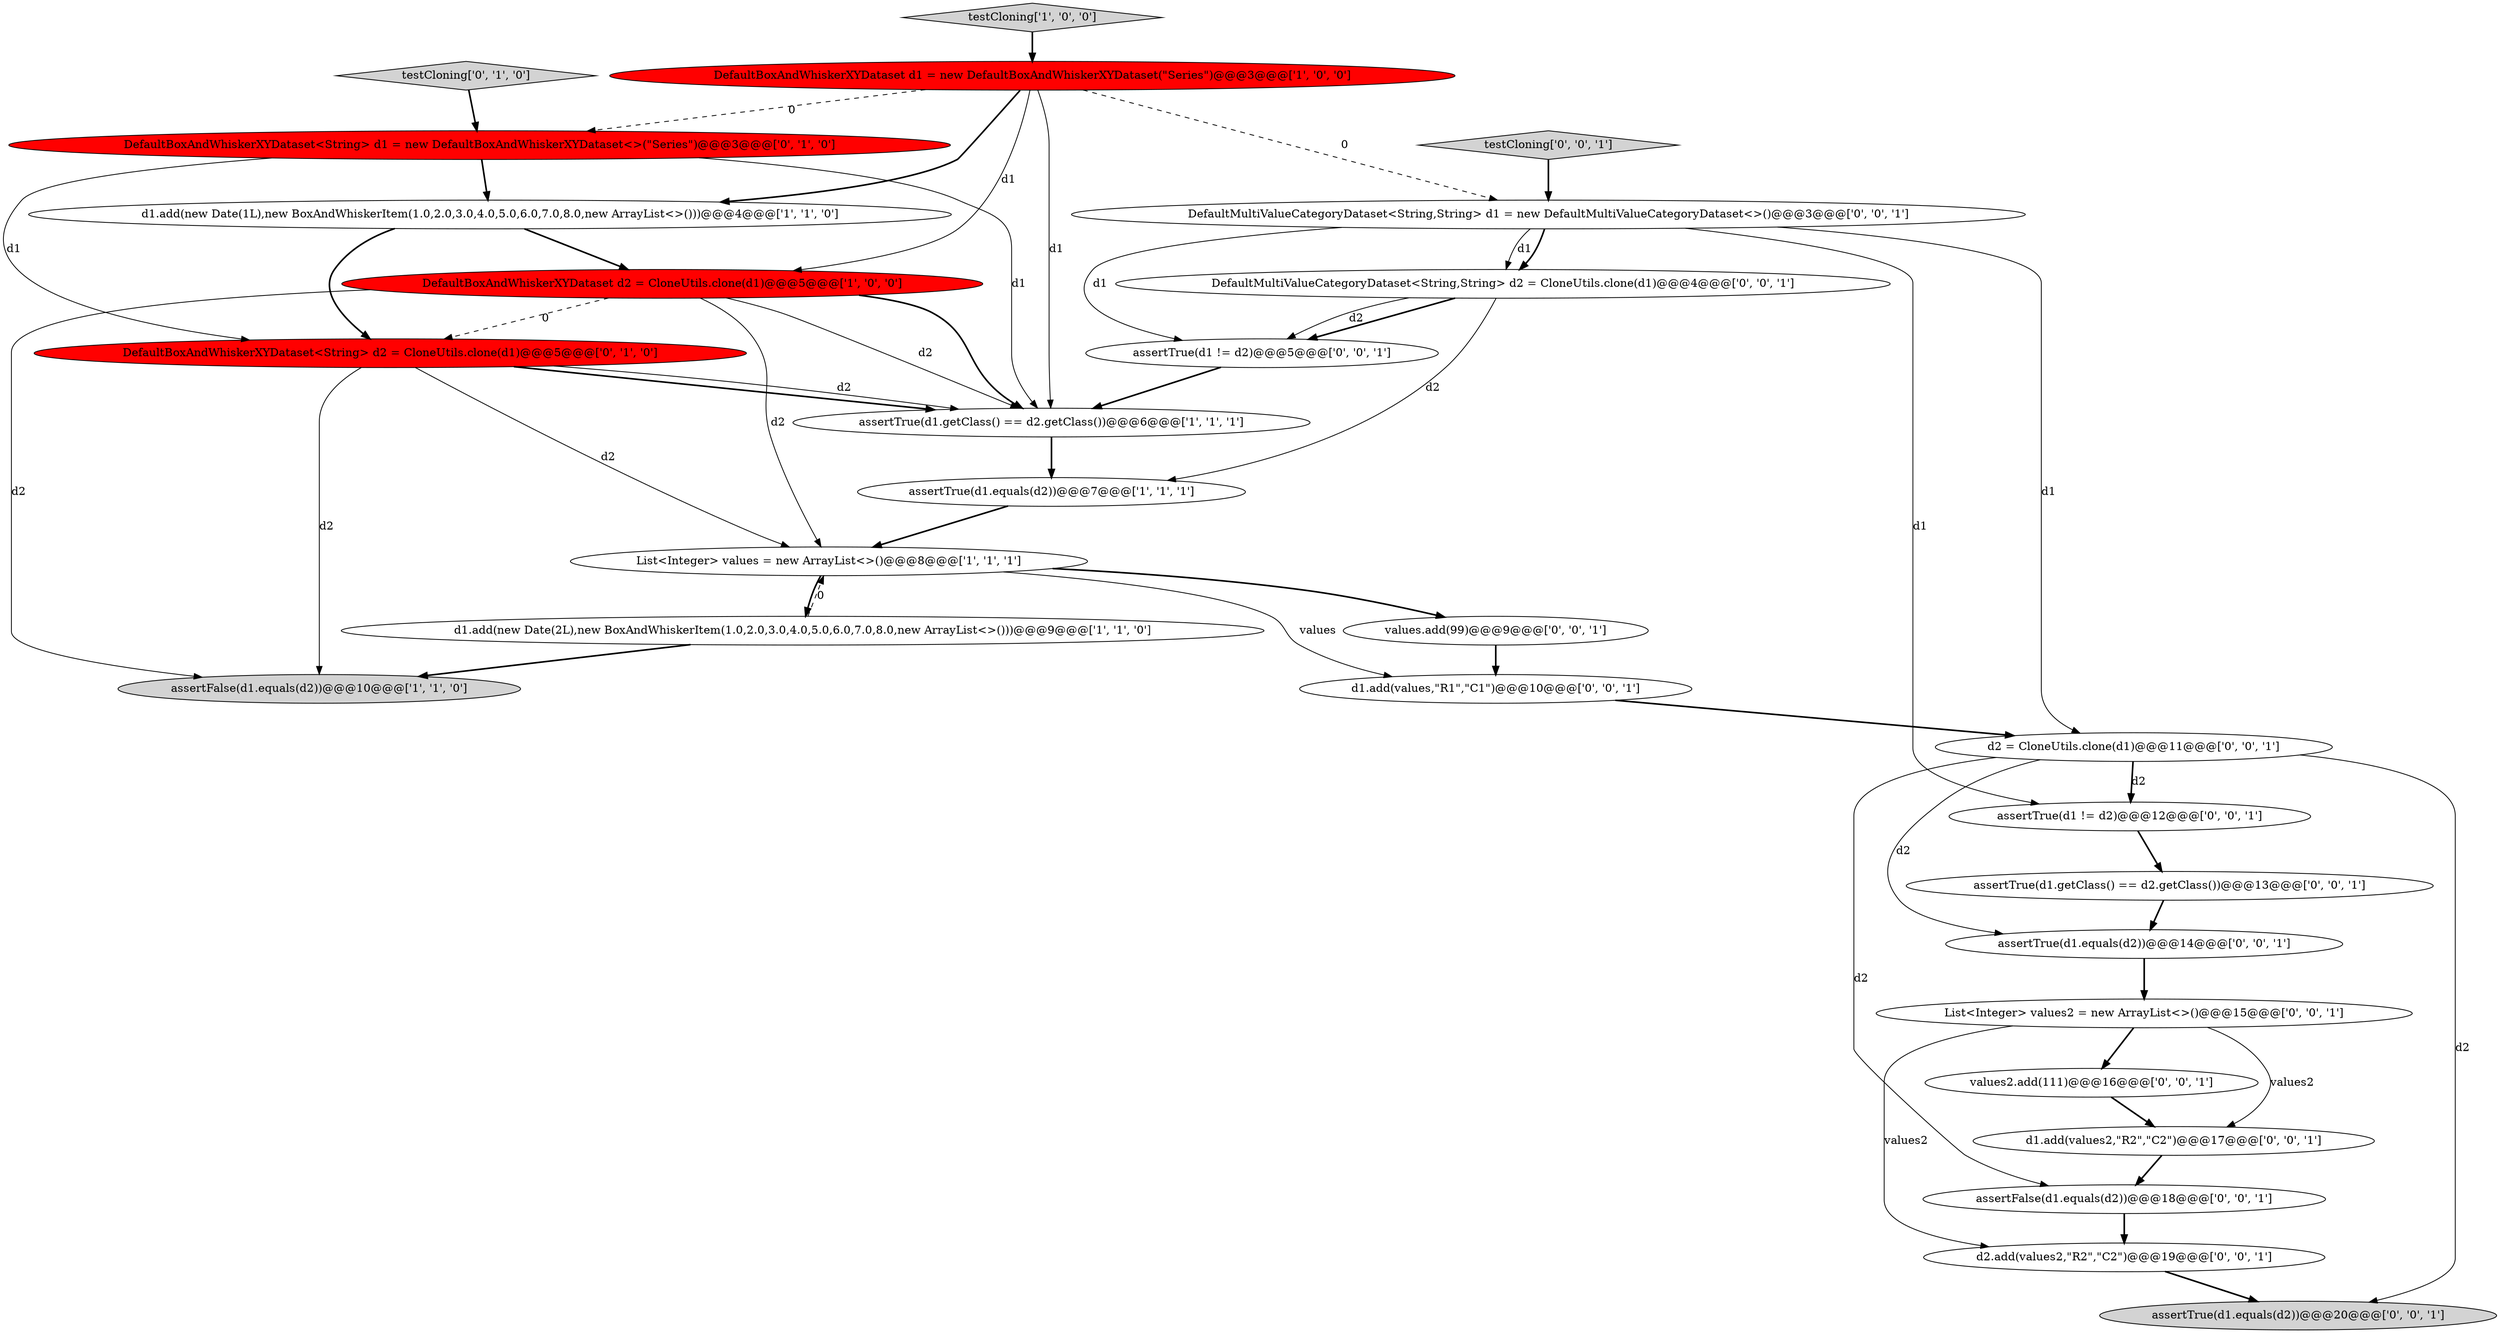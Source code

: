 digraph {
9 [style = filled, label = "DefaultBoxAndWhiskerXYDataset<String> d1 = new DefaultBoxAndWhiskerXYDataset<>(\"Series\")@@@3@@@['0', '1', '0']", fillcolor = red, shape = ellipse image = "AAA1AAABBB2BBB"];
6 [style = filled, label = "DefaultBoxAndWhiskerXYDataset d2 = CloneUtils.clone(d1)@@@5@@@['1', '0', '0']", fillcolor = red, shape = ellipse image = "AAA1AAABBB1BBB"];
7 [style = filled, label = "d1.add(new Date(1L),new BoxAndWhiskerItem(1.0,2.0,3.0,4.0,5.0,6.0,7.0,8.0,new ArrayList<>()))@@@4@@@['1', '1', '0']", fillcolor = white, shape = ellipse image = "AAA0AAABBB1BBB"];
24 [style = filled, label = "d2 = CloneUtils.clone(d1)@@@11@@@['0', '0', '1']", fillcolor = white, shape = ellipse image = "AAA0AAABBB3BBB"];
17 [style = filled, label = "values.add(99)@@@9@@@['0', '0', '1']", fillcolor = white, shape = ellipse image = "AAA0AAABBB3BBB"];
8 [style = filled, label = "DefaultBoxAndWhiskerXYDataset d1 = new DefaultBoxAndWhiskerXYDataset(\"Series\")@@@3@@@['1', '0', '0']", fillcolor = red, shape = ellipse image = "AAA1AAABBB1BBB"];
26 [style = filled, label = "values2.add(111)@@@16@@@['0', '0', '1']", fillcolor = white, shape = ellipse image = "AAA0AAABBB3BBB"];
10 [style = filled, label = "testCloning['0', '1', '0']", fillcolor = lightgray, shape = diamond image = "AAA0AAABBB2BBB"];
22 [style = filled, label = "DefaultMultiValueCategoryDataset<String,String> d2 = CloneUtils.clone(d1)@@@4@@@['0', '0', '1']", fillcolor = white, shape = ellipse image = "AAA0AAABBB3BBB"];
11 [style = filled, label = "DefaultBoxAndWhiskerXYDataset<String> d2 = CloneUtils.clone(d1)@@@5@@@['0', '1', '0']", fillcolor = red, shape = ellipse image = "AAA1AAABBB2BBB"];
27 [style = filled, label = "d1.add(values2,\"R2\",\"C2\")@@@17@@@['0', '0', '1']", fillcolor = white, shape = ellipse image = "AAA0AAABBB3BBB"];
13 [style = filled, label = "d1.add(values,\"R1\",\"C1\")@@@10@@@['0', '0', '1']", fillcolor = white, shape = ellipse image = "AAA0AAABBB3BBB"];
0 [style = filled, label = "assertTrue(d1.getClass() == d2.getClass())@@@6@@@['1', '1', '1']", fillcolor = white, shape = ellipse image = "AAA0AAABBB1BBB"];
12 [style = filled, label = "assertTrue(d1.equals(d2))@@@20@@@['0', '0', '1']", fillcolor = lightgray, shape = ellipse image = "AAA0AAABBB3BBB"];
3 [style = filled, label = "assertFalse(d1.equals(d2))@@@10@@@['1', '1', '0']", fillcolor = lightgray, shape = ellipse image = "AAA0AAABBB1BBB"];
4 [style = filled, label = "testCloning['1', '0', '0']", fillcolor = lightgray, shape = diamond image = "AAA0AAABBB1BBB"];
14 [style = filled, label = "assertTrue(d1.getClass() == d2.getClass())@@@13@@@['0', '0', '1']", fillcolor = white, shape = ellipse image = "AAA0AAABBB3BBB"];
23 [style = filled, label = "assertFalse(d1.equals(d2))@@@18@@@['0', '0', '1']", fillcolor = white, shape = ellipse image = "AAA0AAABBB3BBB"];
21 [style = filled, label = "testCloning['0', '0', '1']", fillcolor = lightgray, shape = diamond image = "AAA0AAABBB3BBB"];
5 [style = filled, label = "List<Integer> values = new ArrayList<>()@@@8@@@['1', '1', '1']", fillcolor = white, shape = ellipse image = "AAA0AAABBB1BBB"];
16 [style = filled, label = "assertTrue(d1.equals(d2))@@@14@@@['0', '0', '1']", fillcolor = white, shape = ellipse image = "AAA0AAABBB3BBB"];
18 [style = filled, label = "DefaultMultiValueCategoryDataset<String,String> d1 = new DefaultMultiValueCategoryDataset<>()@@@3@@@['0', '0', '1']", fillcolor = white, shape = ellipse image = "AAA0AAABBB3BBB"];
25 [style = filled, label = "assertTrue(d1 != d2)@@@5@@@['0', '0', '1']", fillcolor = white, shape = ellipse image = "AAA0AAABBB3BBB"];
19 [style = filled, label = "assertTrue(d1 != d2)@@@12@@@['0', '0', '1']", fillcolor = white, shape = ellipse image = "AAA0AAABBB3BBB"];
1 [style = filled, label = "assertTrue(d1.equals(d2))@@@7@@@['1', '1', '1']", fillcolor = white, shape = ellipse image = "AAA0AAABBB1BBB"];
15 [style = filled, label = "d2.add(values2,\"R2\",\"C2\")@@@19@@@['0', '0', '1']", fillcolor = white, shape = ellipse image = "AAA0AAABBB3BBB"];
20 [style = filled, label = "List<Integer> values2 = new ArrayList<>()@@@15@@@['0', '0', '1']", fillcolor = white, shape = ellipse image = "AAA0AAABBB3BBB"];
2 [style = filled, label = "d1.add(new Date(2L),new BoxAndWhiskerItem(1.0,2.0,3.0,4.0,5.0,6.0,7.0,8.0,new ArrayList<>()))@@@9@@@['1', '1', '0']", fillcolor = white, shape = ellipse image = "AAA0AAABBB1BBB"];
1->5 [style = bold, label=""];
25->0 [style = bold, label=""];
14->16 [style = bold, label=""];
22->25 [style = bold, label=""];
9->0 [style = solid, label="d1"];
7->11 [style = bold, label=""];
24->19 [style = solid, label="d2"];
24->19 [style = bold, label=""];
13->24 [style = bold, label=""];
20->26 [style = bold, label=""];
2->3 [style = bold, label=""];
5->13 [style = solid, label="values"];
6->11 [style = dashed, label="0"];
23->15 [style = bold, label=""];
6->5 [style = solid, label="d2"];
18->22 [style = solid, label="d1"];
11->3 [style = solid, label="d2"];
6->0 [style = bold, label=""];
9->7 [style = bold, label=""];
5->17 [style = bold, label=""];
21->18 [style = bold, label=""];
8->6 [style = solid, label="d1"];
8->7 [style = bold, label=""];
8->9 [style = dashed, label="0"];
20->15 [style = solid, label="values2"];
26->27 [style = bold, label=""];
5->2 [style = bold, label=""];
2->5 [style = dashed, label="0"];
11->0 [style = bold, label=""];
18->22 [style = bold, label=""];
8->0 [style = solid, label="d1"];
19->14 [style = bold, label=""];
6->0 [style = solid, label="d2"];
18->25 [style = solid, label="d1"];
0->1 [style = bold, label=""];
9->11 [style = solid, label="d1"];
24->16 [style = solid, label="d2"];
7->6 [style = bold, label=""];
18->19 [style = solid, label="d1"];
11->0 [style = solid, label="d2"];
22->25 [style = solid, label="d2"];
20->27 [style = solid, label="values2"];
4->8 [style = bold, label=""];
8->18 [style = dashed, label="0"];
24->23 [style = solid, label="d2"];
27->23 [style = bold, label=""];
10->9 [style = bold, label=""];
17->13 [style = bold, label=""];
15->12 [style = bold, label=""];
11->5 [style = solid, label="d2"];
24->12 [style = solid, label="d2"];
18->24 [style = solid, label="d1"];
16->20 [style = bold, label=""];
22->1 [style = solid, label="d2"];
6->3 [style = solid, label="d2"];
}
